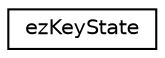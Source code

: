 digraph "Graphical Class Hierarchy"
{
 // LATEX_PDF_SIZE
  edge [fontname="Helvetica",fontsize="10",labelfontname="Helvetica",labelfontsize="10"];
  node [fontname="Helvetica",fontsize="10",shape=record];
  rankdir="LR";
  Node0 [label="ezKeyState",height=0.2,width=0.4,color="black", fillcolor="white", style="filled",URL="$d6/d99/structez_key_state.htm",tooltip="This struct defines the different states a key can be in. All keys always go through the states 'Pres..."];
}
